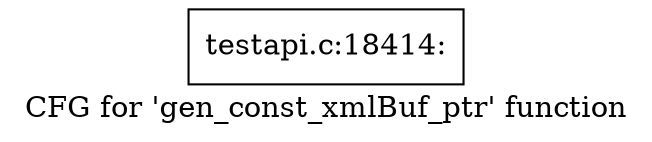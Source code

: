 digraph "CFG for 'gen_const_xmlBuf_ptr' function" {
	label="CFG for 'gen_const_xmlBuf_ptr' function";

	Node0x4ae16a0 [shape=record,label="{testapi.c:18414:}"];
}
